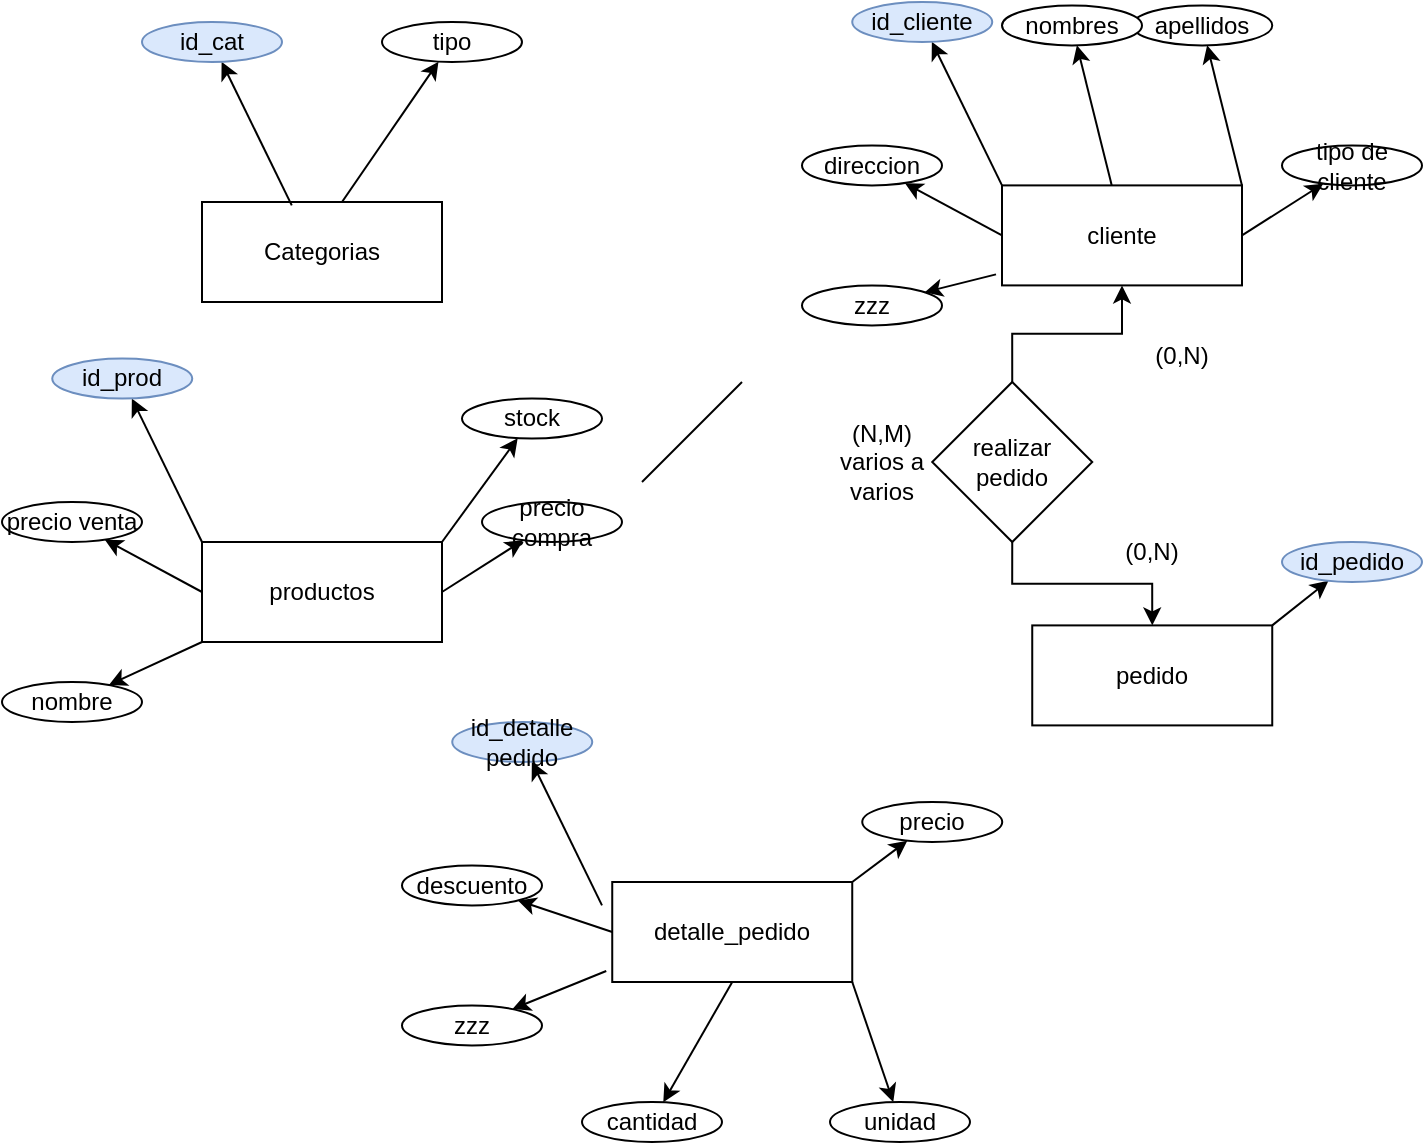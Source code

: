 <mxfile version="15.5.5" type="github">
  <diagram id="4sX9FbOM_jWv-ezffRB4" name="Page-1">
    <mxGraphModel dx="743" dy="408" grid="1" gridSize="10" guides="1" tooltips="1" connect="1" arrows="1" fold="1" page="1" pageScale="1" pageWidth="827" pageHeight="1169" math="0" shadow="0">
      <root>
        <mxCell id="0" />
        <mxCell id="1" parent="0" />
        <mxCell id="iW6cnzRWgkBFWzTZmE6W-1" value="&lt;font style=&quot;vertical-align: inherit&quot;&gt;&lt;font style=&quot;vertical-align: inherit&quot;&gt;Categorias&lt;/font&gt;&lt;/font&gt;" style="rounded=0;whiteSpace=wrap;html=1;" vertex="1" parent="1">
          <mxGeometry x="100" y="220" width="120" height="50" as="geometry" />
        </mxCell>
        <mxCell id="iW6cnzRWgkBFWzTZmE6W-2" value="&lt;font style=&quot;vertical-align: inherit&quot;&gt;&lt;font style=&quot;vertical-align: inherit&quot;&gt;&lt;font style=&quot;vertical-align: inherit&quot;&gt;&lt;font style=&quot;vertical-align: inherit&quot;&gt;productos&lt;/font&gt;&lt;/font&gt;&lt;/font&gt;&lt;/font&gt;&lt;span style=&quot;color: rgba(0 , 0 , 0 , 0) ; font-family: monospace ; font-size: 0px&quot;&gt;&lt;font style=&quot;vertical-align: inherit&quot;&gt;&lt;font style=&quot;vertical-align: inherit&quot;&gt;% 3CmxGraphModel% 3E% 3Croot% 3E% 3CmxCell% 20id% 3D% 220% 22% 2F% 3E% 3CmxCell% 20id% 3D% 221% 22% 20parent% 3D% 220% 22% 2F% 3E% 3CmxCell% 20id% 3D % 222% 22% 20value% 3D% 22% 26lt% 3Bfont% 20style% 3D% 26quot% 3Bvertical-align% 3A% 20inherit% 26quot% 3B% 26gt% 3B% 26lt% 3Bfont% 20style% 3D% 26quot% 3Bvertical-align % 3A% 20inherit% 26quot% 3B% 26gt% 3BCategorias% 26lt% 3B% 2Ffont% 26gt% 3B% 26lt% 3B% 2Ffont% 26gt% 3B% 22% 20style% 3D% 22Rodeado% 3D0% 3BwhiteSpace% 3Dwrap% 3Bhtml% 3D1 % 3B% 22% 20vertex% 3D% 221% 22% 20 parent% 3D% 221% 22% 3E% 3CmxGeometry% 20x% 3D% 2230% 22% 20y% 3D% 2280% 22% 20width% 3D% 22120% 22% 20height % 3D% 2260% 22% 20as% 3D% 22geometría% 22% 2F% 3E% 3C% 2FmxCell% 3E% 3C% 2Froot% 3E% 3C% 2FmxGraphModel% 3E&lt;/font&gt;&lt;/font&gt;&lt;/span&gt;" style="rounded=0;whiteSpace=wrap;html=1;" vertex="1" parent="1">
          <mxGeometry x="100" y="390" width="120" height="50" as="geometry" />
        </mxCell>
        <mxCell id="iW6cnzRWgkBFWzTZmE6W-5" value="&lt;font style=&quot;vertical-align: inherit&quot;&gt;&lt;font style=&quot;vertical-align: inherit&quot;&gt;&lt;font style=&quot;vertical-align: inherit&quot;&gt;&lt;font style=&quot;vertical-align: inherit&quot;&gt;pedido&lt;/font&gt;&lt;/font&gt;&lt;/font&gt;&lt;/font&gt;" style="rounded=0;whiteSpace=wrap;html=1;" vertex="1" parent="1">
          <mxGeometry x="515.12" y="431.7" width="120" height="50" as="geometry" />
        </mxCell>
        <mxCell id="iW6cnzRWgkBFWzTZmE6W-8" value="" style="endArrow=classic;html=1;rounded=0;exitX=0.374;exitY=0.034;exitDx=0;exitDy=0;exitPerimeter=0;" edge="1" parent="1" source="iW6cnzRWgkBFWzTZmE6W-1" target="iW6cnzRWgkBFWzTZmE6W-9">
          <mxGeometry width="50" height="50" relative="1" as="geometry">
            <mxPoint x="100" y="220" as="sourcePoint" />
            <mxPoint x="70" y="160" as="targetPoint" />
          </mxGeometry>
        </mxCell>
        <mxCell id="iW6cnzRWgkBFWzTZmE6W-9" value="id_cat" style="ellipse;whiteSpace=wrap;html=1;fillColor=#dae8fc;strokeColor=#6c8ebf;" vertex="1" parent="1">
          <mxGeometry x="70" y="130" width="70" height="20" as="geometry" />
        </mxCell>
        <mxCell id="iW6cnzRWgkBFWzTZmE6W-10" value="" style="endArrow=classic;html=1;rounded=0;" edge="1" parent="1" target="iW6cnzRWgkBFWzTZmE6W-11">
          <mxGeometry width="50" height="50" relative="1" as="geometry">
            <mxPoint x="170" y="220" as="sourcePoint" />
            <mxPoint x="140" y="160" as="targetPoint" />
          </mxGeometry>
        </mxCell>
        <mxCell id="iW6cnzRWgkBFWzTZmE6W-11" value="tipo" style="ellipse;whiteSpace=wrap;html=1;" vertex="1" parent="1">
          <mxGeometry x="190" y="130" width="70" height="20" as="geometry" />
        </mxCell>
        <mxCell id="iW6cnzRWgkBFWzTZmE6W-12" value="" style="endArrow=classic;html=1;rounded=0;exitX=0.374;exitY=0.034;exitDx=0;exitDy=0;exitPerimeter=0;" edge="1" parent="1" target="iW6cnzRWgkBFWzTZmE6W-13">
          <mxGeometry width="50" height="50" relative="1" as="geometry">
            <mxPoint x="100" y="390.0" as="sourcePoint" />
            <mxPoint x="25.12" y="328.3" as="targetPoint" />
          </mxGeometry>
        </mxCell>
        <mxCell id="iW6cnzRWgkBFWzTZmE6W-13" value="id_prod" style="ellipse;whiteSpace=wrap;html=1;fillColor=#dae8fc;strokeColor=#6c8ebf;" vertex="1" parent="1">
          <mxGeometry x="25.12" y="298.3" width="70" height="20" as="geometry" />
        </mxCell>
        <mxCell id="iW6cnzRWgkBFWzTZmE6W-14" value="" style="endArrow=classic;html=1;rounded=0;exitX=0;exitY=1;exitDx=0;exitDy=0;" edge="1" parent="1" target="iW6cnzRWgkBFWzTZmE6W-15" source="iW6cnzRWgkBFWzTZmE6W-2">
          <mxGeometry width="50" height="50" relative="1" as="geometry">
            <mxPoint x="190.0" y="294.5" as="sourcePoint" />
            <mxPoint x="188.12" y="189.15" as="targetPoint" />
          </mxGeometry>
        </mxCell>
        <mxCell id="iW6cnzRWgkBFWzTZmE6W-15" value="nombre" style="ellipse;whiteSpace=wrap;html=1;" vertex="1" parent="1">
          <mxGeometry y="460" width="70" height="20" as="geometry" />
        </mxCell>
        <mxCell id="iW6cnzRWgkBFWzTZmE6W-16" value="" style="endArrow=classic;html=1;rounded=0;exitX=0.374;exitY=0.034;exitDx=0;exitDy=0;exitPerimeter=0;" edge="1" parent="1" target="iW6cnzRWgkBFWzTZmE6W-17">
          <mxGeometry width="50" height="50" relative="1" as="geometry">
            <mxPoint x="220" y="390.0" as="sourcePoint" />
            <mxPoint x="145.12" y="328.3" as="targetPoint" />
          </mxGeometry>
        </mxCell>
        <mxCell id="iW6cnzRWgkBFWzTZmE6W-17" value="stock" style="ellipse;whiteSpace=wrap;html=1;" vertex="1" parent="1">
          <mxGeometry x="230" y="318.3" width="70" height="20" as="geometry" />
        </mxCell>
        <mxCell id="iW6cnzRWgkBFWzTZmE6W-18" value="" style="endArrow=classic;html=1;rounded=0;exitX=0;exitY=0.5;exitDx=0;exitDy=0;" edge="1" parent="1" target="iW6cnzRWgkBFWzTZmE6W-19" source="iW6cnzRWgkBFWzTZmE6W-2">
          <mxGeometry width="50" height="50" relative="1" as="geometry">
            <mxPoint x="54.88" y="460" as="sourcePoint" />
            <mxPoint x="-20" y="398.3" as="targetPoint" />
          </mxGeometry>
        </mxCell>
        <mxCell id="iW6cnzRWgkBFWzTZmE6W-19" value="precio venta" style="ellipse;whiteSpace=wrap;html=1;" vertex="1" parent="1">
          <mxGeometry y="370" width="70" height="20" as="geometry" />
        </mxCell>
        <mxCell id="iW6cnzRWgkBFWzTZmE6W-20" value="" style="endArrow=classic;html=1;rounded=0;exitX=1;exitY=0.5;exitDx=0;exitDy=0;" edge="1" parent="1" target="iW6cnzRWgkBFWzTZmE6W-21" source="iW6cnzRWgkBFWzTZmE6W-2">
          <mxGeometry width="50" height="50" relative="1" as="geometry">
            <mxPoint x="254.88" y="410" as="sourcePoint" />
            <mxPoint x="200" y="358.3" as="targetPoint" />
          </mxGeometry>
        </mxCell>
        <mxCell id="iW6cnzRWgkBFWzTZmE6W-21" value="precio compra" style="ellipse;whiteSpace=wrap;html=1;" vertex="1" parent="1">
          <mxGeometry x="240" y="370" width="70" height="20" as="geometry" />
        </mxCell>
        <mxCell id="iW6cnzRWgkBFWzTZmE6W-31" value="detalle_pedido" style="rounded=0;whiteSpace=wrap;html=1;" vertex="1" parent="1">
          <mxGeometry x="305.12" y="560" width="120" height="50" as="geometry" />
        </mxCell>
        <mxCell id="iW6cnzRWgkBFWzTZmE6W-32" value="" style="endArrow=classic;html=1;rounded=0;exitX=0.374;exitY=0.034;exitDx=0;exitDy=0;exitPerimeter=0;" edge="1" parent="1" target="iW6cnzRWgkBFWzTZmE6W-33">
          <mxGeometry width="50" height="50" relative="1" as="geometry">
            <mxPoint x="300" y="571.7" as="sourcePoint" />
            <mxPoint x="225.12" y="510" as="targetPoint" />
          </mxGeometry>
        </mxCell>
        <mxCell id="iW6cnzRWgkBFWzTZmE6W-33" value="id_detalle pedido" style="ellipse;whiteSpace=wrap;html=1;fillColor=#dae8fc;strokeColor=#6c8ebf;" vertex="1" parent="1">
          <mxGeometry x="225.12" y="480" width="70" height="20" as="geometry" />
        </mxCell>
        <mxCell id="iW6cnzRWgkBFWzTZmE6W-34" value="" style="endArrow=classic;html=1;rounded=0;exitX=-0.025;exitY=0.89;exitDx=0;exitDy=0;exitPerimeter=0;" edge="1" parent="1" source="iW6cnzRWgkBFWzTZmE6W-31" target="iW6cnzRWgkBFWzTZmE6W-35">
          <mxGeometry width="50" height="50" relative="1" as="geometry">
            <mxPoint x="370" y="572.55" as="sourcePoint" />
            <mxPoint x="295.12" y="510.85" as="targetPoint" />
          </mxGeometry>
        </mxCell>
        <mxCell id="iW6cnzRWgkBFWzTZmE6W-35" value="zzz" style="ellipse;whiteSpace=wrap;html=1;" vertex="1" parent="1">
          <mxGeometry x="200" y="621.7" width="70" height="20" as="geometry" />
        </mxCell>
        <mxCell id="iW6cnzRWgkBFWzTZmE6W-36" value="" style="endArrow=classic;html=1;rounded=0;exitX=1;exitY=1;exitDx=0;exitDy=0;" edge="1" parent="1" target="iW6cnzRWgkBFWzTZmE6W-37" source="iW6cnzRWgkBFWzTZmE6W-31">
          <mxGeometry width="50" height="50" relative="1" as="geometry">
            <mxPoint x="420" y="571.7" as="sourcePoint" />
            <mxPoint x="345.12" y="510" as="targetPoint" />
          </mxGeometry>
        </mxCell>
        <mxCell id="iW6cnzRWgkBFWzTZmE6W-37" value="unidad" style="ellipse;whiteSpace=wrap;html=1;" vertex="1" parent="1">
          <mxGeometry x="414" y="670" width="70" height="20" as="geometry" />
        </mxCell>
        <mxCell id="iW6cnzRWgkBFWzTZmE6W-38" value="" style="endArrow=classic;html=1;rounded=0;exitX=0;exitY=0.5;exitDx=0;exitDy=0;" edge="1" parent="1" source="iW6cnzRWgkBFWzTZmE6W-31" target="iW6cnzRWgkBFWzTZmE6W-39">
          <mxGeometry width="50" height="50" relative="1" as="geometry">
            <mxPoint x="254.88" y="641.7" as="sourcePoint" />
            <mxPoint x="180" y="580" as="targetPoint" />
          </mxGeometry>
        </mxCell>
        <mxCell id="iW6cnzRWgkBFWzTZmE6W-39" value="descuento" style="ellipse;whiteSpace=wrap;html=1;" vertex="1" parent="1">
          <mxGeometry x="200" y="551.7" width="70" height="20" as="geometry" />
        </mxCell>
        <mxCell id="iW6cnzRWgkBFWzTZmE6W-40" value="" style="endArrow=classic;html=1;rounded=0;exitX=0.5;exitY=1;exitDx=0;exitDy=0;" edge="1" parent="1" source="iW6cnzRWgkBFWzTZmE6W-31" target="iW6cnzRWgkBFWzTZmE6W-41">
          <mxGeometry width="50" height="50" relative="1" as="geometry">
            <mxPoint x="454.88" y="591.7" as="sourcePoint" />
            <mxPoint x="400" y="540" as="targetPoint" />
          </mxGeometry>
        </mxCell>
        <mxCell id="iW6cnzRWgkBFWzTZmE6W-41" value="cantidad" style="ellipse;whiteSpace=wrap;html=1;" vertex="1" parent="1">
          <mxGeometry x="290" y="670" width="70" height="20" as="geometry" />
        </mxCell>
        <mxCell id="iW6cnzRWgkBFWzTZmE6W-42" value="" style="endArrow=classic;html=1;rounded=0;exitX=1;exitY=0;exitDx=0;exitDy=0;" edge="1" parent="1" target="iW6cnzRWgkBFWzTZmE6W-43" source="iW6cnzRWgkBFWzTZmE6W-31">
          <mxGeometry width="50" height="50" relative="1" as="geometry">
            <mxPoint x="354.88" y="571.7" as="sourcePoint" />
            <mxPoint x="280" y="510" as="targetPoint" />
          </mxGeometry>
        </mxCell>
        <mxCell id="iW6cnzRWgkBFWzTZmE6W-43" value="precio" style="ellipse;whiteSpace=wrap;html=1;" vertex="1" parent="1">
          <mxGeometry x="430.12" y="520" width="70" height="20" as="geometry" />
        </mxCell>
        <mxCell id="iW6cnzRWgkBFWzTZmE6W-57" value="cliente" style="rounded=0;whiteSpace=wrap;html=1;" vertex="1" parent="1">
          <mxGeometry x="500" y="211.7" width="120" height="50" as="geometry" />
        </mxCell>
        <mxCell id="iW6cnzRWgkBFWzTZmE6W-58" value="" style="endArrow=classic;html=1;rounded=0;exitX=0.374;exitY=0.034;exitDx=0;exitDy=0;exitPerimeter=0;" edge="1" parent="1" target="iW6cnzRWgkBFWzTZmE6W-59">
          <mxGeometry width="50" height="50" relative="1" as="geometry">
            <mxPoint x="500" y="211.7" as="sourcePoint" />
            <mxPoint x="425.12" y="150" as="targetPoint" />
          </mxGeometry>
        </mxCell>
        <mxCell id="iW6cnzRWgkBFWzTZmE6W-59" value="id_cliente" style="ellipse;whiteSpace=wrap;html=1;fillColor=#dae8fc;strokeColor=#6c8ebf;" vertex="1" parent="1">
          <mxGeometry x="425.12" y="120" width="70" height="20" as="geometry" />
        </mxCell>
        <mxCell id="iW6cnzRWgkBFWzTZmE6W-60" value="" style="endArrow=classic;html=1;rounded=0;exitX=-0.025;exitY=0.89;exitDx=0;exitDy=0;exitPerimeter=0;" edge="1" parent="1" source="iW6cnzRWgkBFWzTZmE6W-57" target="iW6cnzRWgkBFWzTZmE6W-61">
          <mxGeometry width="50" height="50" relative="1" as="geometry">
            <mxPoint x="570" y="212.55" as="sourcePoint" />
            <mxPoint x="495.12" y="150.85" as="targetPoint" />
          </mxGeometry>
        </mxCell>
        <mxCell id="iW6cnzRWgkBFWzTZmE6W-61" value="zzz" style="ellipse;whiteSpace=wrap;html=1;" vertex="1" parent="1">
          <mxGeometry x="400" y="261.7" width="70" height="20" as="geometry" />
        </mxCell>
        <mxCell id="iW6cnzRWgkBFWzTZmE6W-62" value="" style="endArrow=classic;html=1;rounded=0;exitX=0.374;exitY=0.034;exitDx=0;exitDy=0;exitPerimeter=0;" edge="1" parent="1" target="iW6cnzRWgkBFWzTZmE6W-63">
          <mxGeometry width="50" height="50" relative="1" as="geometry">
            <mxPoint x="620" y="211.7" as="sourcePoint" />
            <mxPoint x="545.12" y="150" as="targetPoint" />
          </mxGeometry>
        </mxCell>
        <mxCell id="iW6cnzRWgkBFWzTZmE6W-63" value="apellidos" style="ellipse;whiteSpace=wrap;html=1;" vertex="1" parent="1">
          <mxGeometry x="565.12" y="121.7" width="70" height="20" as="geometry" />
        </mxCell>
        <mxCell id="iW6cnzRWgkBFWzTZmE6W-64" value="" style="endArrow=classic;html=1;rounded=0;exitX=0;exitY=0.5;exitDx=0;exitDy=0;" edge="1" parent="1" source="iW6cnzRWgkBFWzTZmE6W-57" target="iW6cnzRWgkBFWzTZmE6W-65">
          <mxGeometry width="50" height="50" relative="1" as="geometry">
            <mxPoint x="454.88" y="281.7" as="sourcePoint" />
            <mxPoint x="380" y="220" as="targetPoint" />
          </mxGeometry>
        </mxCell>
        <mxCell id="iW6cnzRWgkBFWzTZmE6W-65" value="direccion" style="ellipse;whiteSpace=wrap;html=1;" vertex="1" parent="1">
          <mxGeometry x="400" y="191.7" width="70" height="20" as="geometry" />
        </mxCell>
        <mxCell id="iW6cnzRWgkBFWzTZmE6W-66" value="" style="endArrow=classic;html=1;rounded=0;exitX=1;exitY=0.5;exitDx=0;exitDy=0;" edge="1" parent="1" source="iW6cnzRWgkBFWzTZmE6W-57" target="iW6cnzRWgkBFWzTZmE6W-67">
          <mxGeometry width="50" height="50" relative="1" as="geometry">
            <mxPoint x="654.88" y="231.7" as="sourcePoint" />
            <mxPoint x="600" y="180" as="targetPoint" />
          </mxGeometry>
        </mxCell>
        <mxCell id="iW6cnzRWgkBFWzTZmE6W-67" value="tipo de cliente" style="ellipse;whiteSpace=wrap;html=1;" vertex="1" parent="1">
          <mxGeometry x="640" y="191.7" width="70" height="20" as="geometry" />
        </mxCell>
        <mxCell id="iW6cnzRWgkBFWzTZmE6W-68" value="" style="endArrow=classic;html=1;rounded=0;exitX=0.374;exitY=0.034;exitDx=0;exitDy=0;exitPerimeter=0;" edge="1" parent="1" target="iW6cnzRWgkBFWzTZmE6W-69">
          <mxGeometry width="50" height="50" relative="1" as="geometry">
            <mxPoint x="554.88" y="211.7" as="sourcePoint" />
            <mxPoint x="480" y="150" as="targetPoint" />
          </mxGeometry>
        </mxCell>
        <mxCell id="iW6cnzRWgkBFWzTZmE6W-69" value="nombres" style="ellipse;whiteSpace=wrap;html=1;" vertex="1" parent="1">
          <mxGeometry x="500" y="121.7" width="70" height="20" as="geometry" />
        </mxCell>
        <mxCell id="iW6cnzRWgkBFWzTZmE6W-70" value="" style="endArrow=classic;html=1;rounded=0;exitX=1;exitY=0;exitDx=0;exitDy=0;" edge="1" parent="1" target="iW6cnzRWgkBFWzTZmE6W-71" source="iW6cnzRWgkBFWzTZmE6W-5">
          <mxGeometry width="50" height="50" relative="1" as="geometry">
            <mxPoint x="620" y="350" as="sourcePoint" />
            <mxPoint x="570" y="298.3" as="targetPoint" />
          </mxGeometry>
        </mxCell>
        <mxCell id="iW6cnzRWgkBFWzTZmE6W-71" value="id_pedido" style="ellipse;whiteSpace=wrap;html=1;fillColor=#dae8fc;strokeColor=#6c8ebf;" vertex="1" parent="1">
          <mxGeometry x="640" y="390" width="70" height="20" as="geometry" />
        </mxCell>
        <mxCell id="iW6cnzRWgkBFWzTZmE6W-75" style="edgeStyle=orthogonalEdgeStyle;rounded=0;orthogonalLoop=1;jettySize=auto;html=1;exitX=0.5;exitY=0;exitDx=0;exitDy=0;entryX=0.5;entryY=1;entryDx=0;entryDy=0;" edge="1" parent="1" source="iW6cnzRWgkBFWzTZmE6W-72" target="iW6cnzRWgkBFWzTZmE6W-57">
          <mxGeometry relative="1" as="geometry" />
        </mxCell>
        <mxCell id="iW6cnzRWgkBFWzTZmE6W-76" style="edgeStyle=orthogonalEdgeStyle;rounded=0;orthogonalLoop=1;jettySize=auto;html=1;exitX=0.5;exitY=1;exitDx=0;exitDy=0;entryX=0.5;entryY=0;entryDx=0;entryDy=0;" edge="1" parent="1" source="iW6cnzRWgkBFWzTZmE6W-72" target="iW6cnzRWgkBFWzTZmE6W-5">
          <mxGeometry relative="1" as="geometry" />
        </mxCell>
        <mxCell id="iW6cnzRWgkBFWzTZmE6W-72" value="realizar pedido" style="rhombus;whiteSpace=wrap;html=1;" vertex="1" parent="1">
          <mxGeometry x="465.12" y="310" width="80" height="80" as="geometry" />
        </mxCell>
        <mxCell id="iW6cnzRWgkBFWzTZmE6W-74" value="" style="endArrow=none;html=1;rounded=0;" edge="1" parent="1">
          <mxGeometry width="50" height="50" relative="1" as="geometry">
            <mxPoint x="320" y="360" as="sourcePoint" />
            <mxPoint x="370" y="310" as="targetPoint" />
          </mxGeometry>
        </mxCell>
        <mxCell id="iW6cnzRWgkBFWzTZmE6W-79" value="(0,N)" style="text;html=1;strokeColor=none;fillColor=none;align=center;verticalAlign=middle;whiteSpace=wrap;rounded=0;" vertex="1" parent="1">
          <mxGeometry x="560" y="281.7" width="60" height="30" as="geometry" />
        </mxCell>
        <mxCell id="iW6cnzRWgkBFWzTZmE6W-80" value="(0,N)" style="text;html=1;strokeColor=none;fillColor=none;align=center;verticalAlign=middle;whiteSpace=wrap;rounded=0;" vertex="1" parent="1">
          <mxGeometry x="545.12" y="380" width="60" height="30" as="geometry" />
        </mxCell>
        <mxCell id="iW6cnzRWgkBFWzTZmE6W-81" value="(N,M)&lt;br&gt;varios a varios" style="text;html=1;strokeColor=none;fillColor=none;align=center;verticalAlign=middle;whiteSpace=wrap;rounded=0;" vertex="1" parent="1">
          <mxGeometry x="410" y="335" width="60" height="30" as="geometry" />
        </mxCell>
      </root>
    </mxGraphModel>
  </diagram>
</mxfile>
